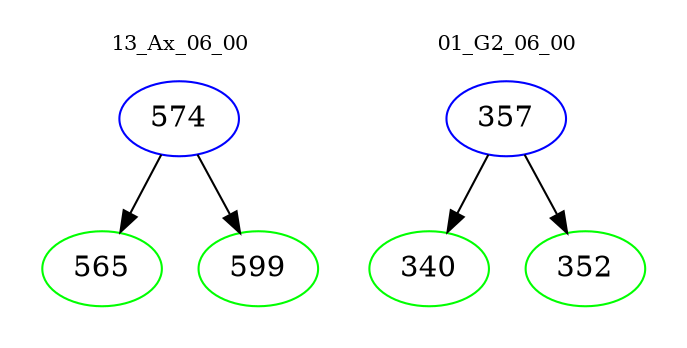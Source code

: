digraph{
subgraph cluster_0 {
color = white
label = "13_Ax_06_00";
fontsize=10;
T0_574 [label="574", color="blue"]
T0_574 -> T0_565 [color="black"]
T0_565 [label="565", color="green"]
T0_574 -> T0_599 [color="black"]
T0_599 [label="599", color="green"]
}
subgraph cluster_1 {
color = white
label = "01_G2_06_00";
fontsize=10;
T1_357 [label="357", color="blue"]
T1_357 -> T1_340 [color="black"]
T1_340 [label="340", color="green"]
T1_357 -> T1_352 [color="black"]
T1_352 [label="352", color="green"]
}
}
